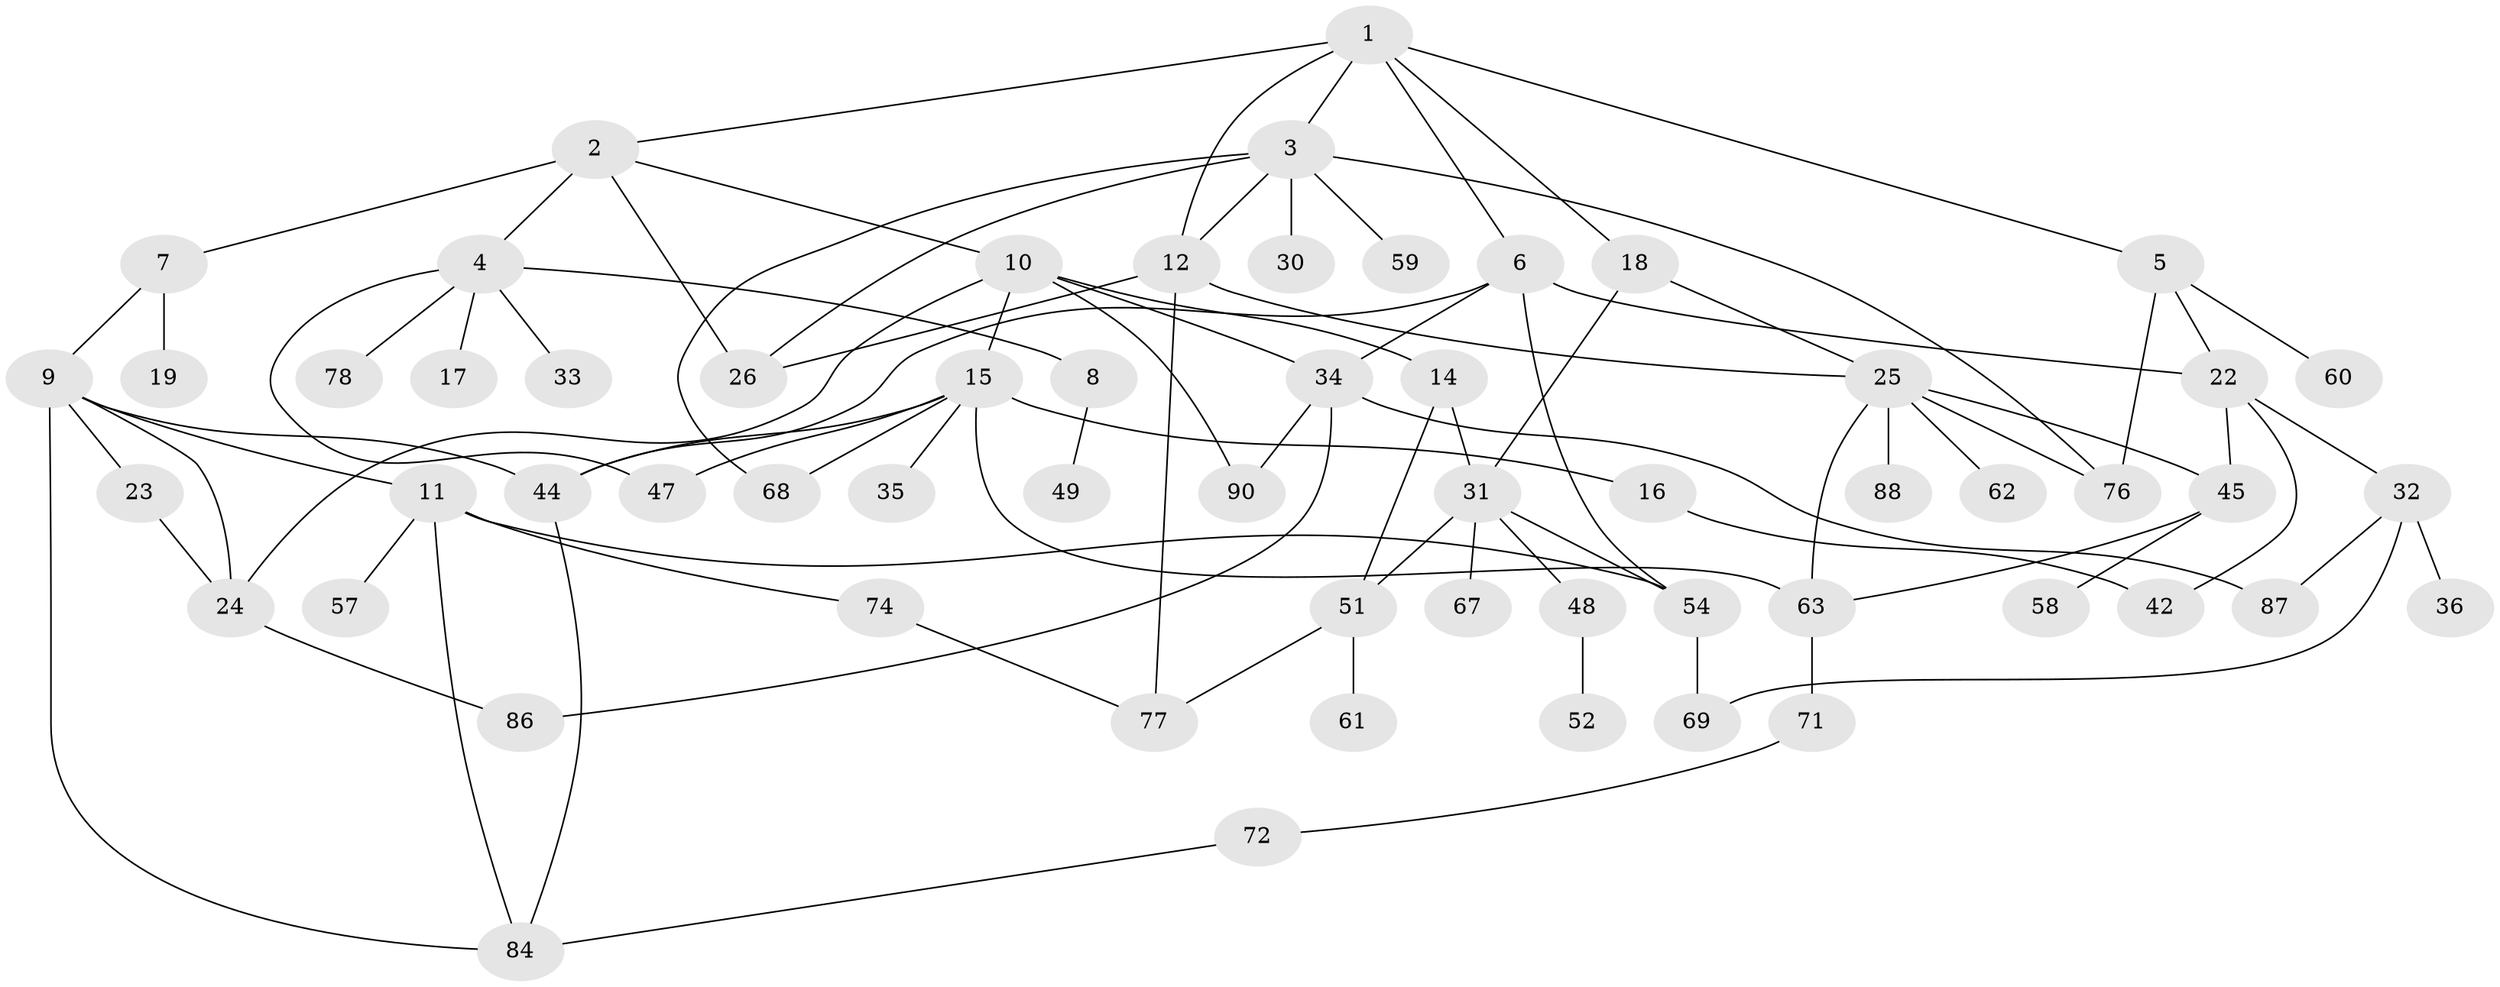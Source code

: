 // original degree distribution, {6: 0.054945054945054944, 5: 0.06593406593406594, 7: 0.01098901098901099, 3: 0.16483516483516483, 4: 0.13186813186813187, 2: 0.32967032967032966, 1: 0.24175824175824176}
// Generated by graph-tools (version 1.1) at 2025/10/02/27/25 16:10:54]
// undirected, 60 vertices, 90 edges
graph export_dot {
graph [start="1"]
  node [color=gray90,style=filled];
  1;
  2 [super="+55"];
  3 [super="+21"];
  4 [super="+13"];
  5;
  6 [super="+38"];
  7;
  8 [super="+91"];
  9 [super="+46"];
  10 [super="+27"];
  11 [super="+20"];
  12 [super="+79"];
  14;
  15 [super="+64"];
  16;
  17;
  18 [super="+40"];
  19 [super="+39"];
  22 [super="+28"];
  23 [super="+37"];
  24 [super="+43"];
  25 [super="+29"];
  26 [super="+53"];
  30;
  31 [super="+65"];
  32 [super="+41"];
  33;
  34 [super="+73"];
  35;
  36;
  42 [super="+70"];
  44;
  45 [super="+50"];
  47;
  48;
  49;
  51 [super="+66"];
  52 [super="+56"];
  54 [super="+82"];
  57 [super="+75"];
  58;
  59;
  60;
  61;
  62;
  63 [super="+83"];
  67;
  68;
  69 [super="+85"];
  71;
  72 [super="+80"];
  74;
  76 [super="+81"];
  77;
  78;
  84 [super="+89"];
  86;
  87;
  88;
  90;
  1 -- 2;
  1 -- 3;
  1 -- 5;
  1 -- 6;
  1 -- 12;
  1 -- 18;
  2 -- 4;
  2 -- 7;
  2 -- 10;
  2 -- 26;
  3 -- 30;
  3 -- 59;
  3 -- 12;
  3 -- 76;
  3 -- 68;
  3 -- 26;
  4 -- 8;
  4 -- 17;
  4 -- 33;
  4 -- 78;
  4 -- 47;
  5 -- 22;
  5 -- 60;
  5 -- 76;
  6 -- 34;
  6 -- 54;
  6 -- 22;
  6 -- 44;
  7 -- 9;
  7 -- 19;
  8 -- 49;
  9 -- 11;
  9 -- 23;
  9 -- 44;
  9 -- 84;
  9 -- 24;
  10 -- 14;
  10 -- 15;
  10 -- 90;
  10 -- 34;
  10 -- 24;
  11 -- 57;
  11 -- 74;
  11 -- 54;
  11 -- 84;
  12 -- 25;
  12 -- 77;
  12 -- 26;
  14 -- 31;
  14 -- 51;
  15 -- 16;
  15 -- 35;
  15 -- 44;
  15 -- 63;
  15 -- 68;
  15 -- 47;
  16 -- 42;
  18 -- 31;
  18 -- 25;
  22 -- 42;
  22 -- 45;
  22 -- 32;
  23 -- 24;
  24 -- 86;
  25 -- 45;
  25 -- 62;
  25 -- 88;
  25 -- 76;
  25 -- 63;
  31 -- 48;
  31 -- 54;
  31 -- 67;
  31 -- 51;
  32 -- 36;
  32 -- 87;
  32 -- 69;
  34 -- 90;
  34 -- 86;
  34 -- 87;
  44 -- 84;
  45 -- 58;
  45 -- 63;
  48 -- 52;
  51 -- 61;
  51 -- 77;
  54 -- 69;
  63 -- 71;
  71 -- 72;
  72 -- 84;
  74 -- 77;
}
